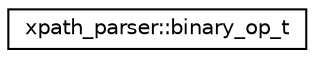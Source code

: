 digraph "Graphical Class Hierarchy"
{
  edge [fontname="Helvetica",fontsize="10",labelfontname="Helvetica",labelfontsize="10"];
  node [fontname="Helvetica",fontsize="10",shape=record];
  rankdir="LR";
  Node1 [label="xpath_parser::binary_op_t",height=0.2,width=0.4,color="black", fillcolor="white", style="filled",URL="$structxpath__parser_1_1binary__op__t.html"];
}
